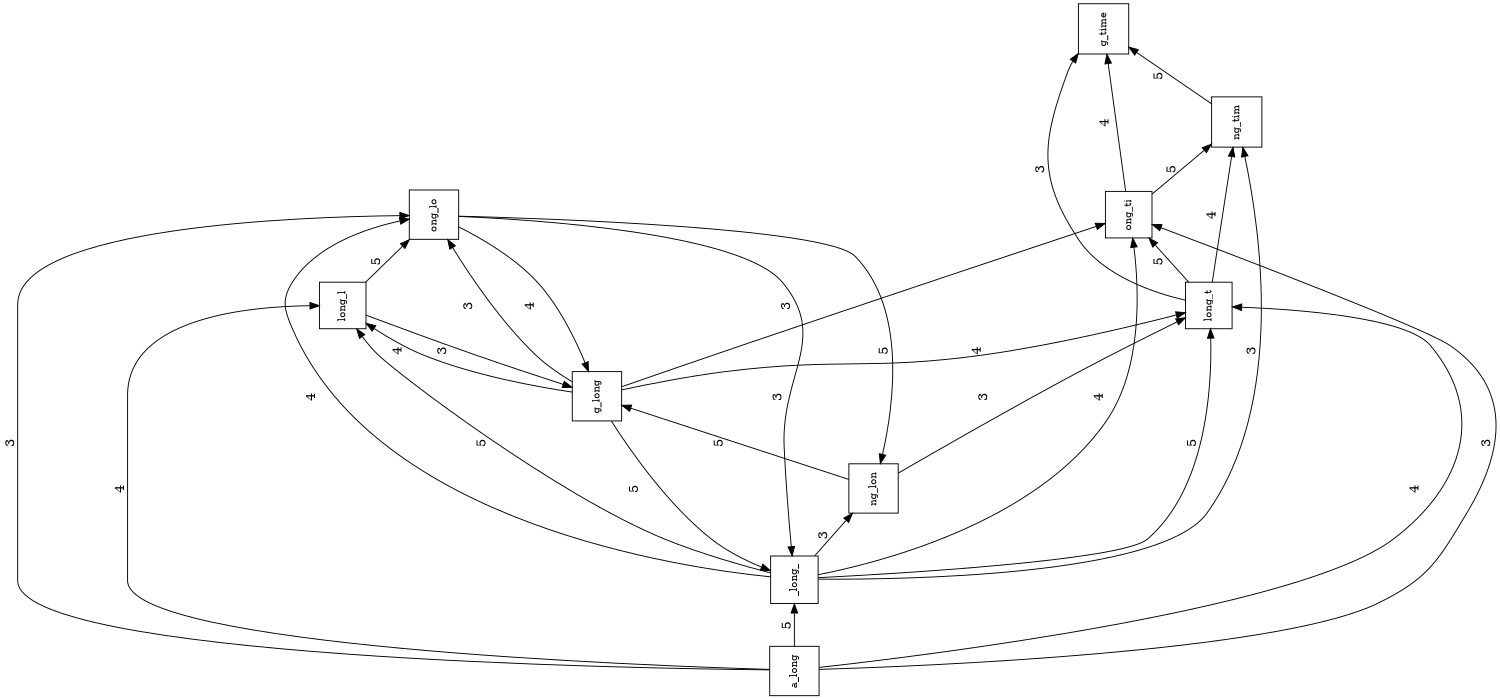  digraph long_time {
 rankdir=LR;
 orientation=landscape;
 size = 10;
 splines=true;
 sep="+25,25";
 overlap=scalexy;
 nodesep=0.8;
 node [fontsize=11];

"a_long" [shape="square"];#, pos="0,8!"];
"ng_lon" [shape="square"];#, pos="0,6!"];
"_long_" [shape="square"];#, pos="4,8!"];
"long_l" [shape="square"];#, pos="2,5!"];
"g_long" [shape="square"];#, pos="3,5!"];
"ong_lo" [shape="square"];#, pos="4,5!"];
"long_t" [shape="square"];#, pos="5,2!"];
"ong_ti" [shape="square"];#, pos="6,3!"];
"ng_tim" [shape="square"];#, pos="7,1!"];
"g_time" [shape="square"];#, pos="8,0!"];

"a_long" -> "ong_ti" [label="3"];
"a_long" -> "ong_lo" [label="3"];
"a_long" -> "long_l" [label="4"];
"a_long" -> "_long_" [label="5"];
"a_long" -> "long_t" [label="4"];
"ng_lon" -> "g_long" [label="5"];
"ng_lon" -> "long_t" [label="3"];
"_long_" -> "ng_lon" [label="3"];
"_long_" -> "ong_ti" [label="4"];
"_long_" -> "long_t" [label="5"];
"_long_" -> "ng_tim" [label="3"];
"_long_" -> "long_l" [label="5"];
"_long_" -> "ong_lo" [label="4"];
"long_l" -> "ong_lo" [label="5"];
"long_l" -> "g_long" [label="3"];
"g_long" -> "long_l" [label="4"];
"g_long" -> "ong_lo" [label="3"];
"g_long" -> "ong_ti" [label="3"];
"g_long" -> "long_t" [label="4"];
"g_long" -> "_long_" [label="5"];
"ong_lo" -> "ng_lon" [label="5"];
"ong_lo" -> "_long_" [label="3"];
"ong_lo" -> "g_long" [label="4"];
"long_t" -> "ong_ti" [label="5"];
"long_t" -> "ng_tim" [label="4"];
"long_t" -> "g_time" [label="3"];
"ong_ti" -> "g_time" [label="4"];
"ong_ti" -> "ng_tim" [label="5"];
"ng_tim" -> "g_time" [label="5"];

}



